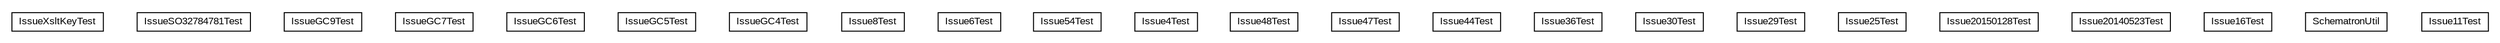 #!/usr/local/bin/dot
#
# Class diagram 
# Generated by UMLGraph version 5.1 (http://www.umlgraph.org/)
#

digraph G {
	edge [fontname="arial",fontsize=10,labelfontname="arial",labelfontsize=10];
	node [fontname="arial",fontsize=10,shape=plaintext];
	nodesep=0.25;
	ranksep=0.5;
	// com.helger.schematron.supplementary.IssueXsltKeyTest
	c482 [label=<<table title="com.helger.schematron.supplementary.IssueXsltKeyTest" border="0" cellborder="1" cellspacing="0" cellpadding="2" port="p" href="./IssueXsltKeyTest.html">
		<tr><td><table border="0" cellspacing="0" cellpadding="1">
<tr><td align="center" balign="center"> IssueXsltKeyTest </td></tr>
		</table></td></tr>
		</table>>, fontname="arial", fontcolor="black", fontsize=10.0];
	// com.helger.schematron.supplementary.IssueSO32784781Test
	c483 [label=<<table title="com.helger.schematron.supplementary.IssueSO32784781Test" border="0" cellborder="1" cellspacing="0" cellpadding="2" port="p" href="./IssueSO32784781Test.html">
		<tr><td><table border="0" cellspacing="0" cellpadding="1">
<tr><td align="center" balign="center"> IssueSO32784781Test </td></tr>
		</table></td></tr>
		</table>>, fontname="arial", fontcolor="black", fontsize=10.0];
	// com.helger.schematron.supplementary.IssueGC9Test
	c484 [label=<<table title="com.helger.schematron.supplementary.IssueGC9Test" border="0" cellborder="1" cellspacing="0" cellpadding="2" port="p" href="./IssueGC9Test.html">
		<tr><td><table border="0" cellspacing="0" cellpadding="1">
<tr><td align="center" balign="center"> IssueGC9Test </td></tr>
		</table></td></tr>
		</table>>, fontname="arial", fontcolor="black", fontsize=10.0];
	// com.helger.schematron.supplementary.IssueGC7Test
	c485 [label=<<table title="com.helger.schematron.supplementary.IssueGC7Test" border="0" cellborder="1" cellspacing="0" cellpadding="2" port="p" href="./IssueGC7Test.html">
		<tr><td><table border="0" cellspacing="0" cellpadding="1">
<tr><td align="center" balign="center"> IssueGC7Test </td></tr>
		</table></td></tr>
		</table>>, fontname="arial", fontcolor="black", fontsize=10.0];
	// com.helger.schematron.supplementary.IssueGC6Test
	c486 [label=<<table title="com.helger.schematron.supplementary.IssueGC6Test" border="0" cellborder="1" cellspacing="0" cellpadding="2" port="p" href="./IssueGC6Test.html">
		<tr><td><table border="0" cellspacing="0" cellpadding="1">
<tr><td align="center" balign="center"> IssueGC6Test </td></tr>
		</table></td></tr>
		</table>>, fontname="arial", fontcolor="black", fontsize=10.0];
	// com.helger.schematron.supplementary.IssueGC5Test
	c487 [label=<<table title="com.helger.schematron.supplementary.IssueGC5Test" border="0" cellborder="1" cellspacing="0" cellpadding="2" port="p" href="./IssueGC5Test.html">
		<tr><td><table border="0" cellspacing="0" cellpadding="1">
<tr><td align="center" balign="center"> IssueGC5Test </td></tr>
		</table></td></tr>
		</table>>, fontname="arial", fontcolor="black", fontsize=10.0];
	// com.helger.schematron.supplementary.IssueGC4Test
	c488 [label=<<table title="com.helger.schematron.supplementary.IssueGC4Test" border="0" cellborder="1" cellspacing="0" cellpadding="2" port="p" href="./IssueGC4Test.html">
		<tr><td><table border="0" cellspacing="0" cellpadding="1">
<tr><td align="center" balign="center"> IssueGC4Test </td></tr>
		</table></td></tr>
		</table>>, fontname="arial", fontcolor="black", fontsize=10.0];
	// com.helger.schematron.supplementary.Issue8Test
	c489 [label=<<table title="com.helger.schematron.supplementary.Issue8Test" border="0" cellborder="1" cellspacing="0" cellpadding="2" port="p" href="./Issue8Test.html">
		<tr><td><table border="0" cellspacing="0" cellpadding="1">
<tr><td align="center" balign="center"> Issue8Test </td></tr>
		</table></td></tr>
		</table>>, fontname="arial", fontcolor="black", fontsize=10.0];
	// com.helger.schematron.supplementary.Issue6Test
	c490 [label=<<table title="com.helger.schematron.supplementary.Issue6Test" border="0" cellborder="1" cellspacing="0" cellpadding="2" port="p" href="./Issue6Test.html">
		<tr><td><table border="0" cellspacing="0" cellpadding="1">
<tr><td align="center" balign="center"> Issue6Test </td></tr>
		</table></td></tr>
		</table>>, fontname="arial", fontcolor="black", fontsize=10.0];
	// com.helger.schematron.supplementary.Issue54Test
	c491 [label=<<table title="com.helger.schematron.supplementary.Issue54Test" border="0" cellborder="1" cellspacing="0" cellpadding="2" port="p" href="./Issue54Test.html">
		<tr><td><table border="0" cellspacing="0" cellpadding="1">
<tr><td align="center" balign="center"> Issue54Test </td></tr>
		</table></td></tr>
		</table>>, fontname="arial", fontcolor="black", fontsize=10.0];
	// com.helger.schematron.supplementary.Issue4Test
	c492 [label=<<table title="com.helger.schematron.supplementary.Issue4Test" border="0" cellborder="1" cellspacing="0" cellpadding="2" port="p" href="./Issue4Test.html">
		<tr><td><table border="0" cellspacing="0" cellpadding="1">
<tr><td align="center" balign="center"> Issue4Test </td></tr>
		</table></td></tr>
		</table>>, fontname="arial", fontcolor="black", fontsize=10.0];
	// com.helger.schematron.supplementary.Issue48Test
	c493 [label=<<table title="com.helger.schematron.supplementary.Issue48Test" border="0" cellborder="1" cellspacing="0" cellpadding="2" port="p" href="./Issue48Test.html">
		<tr><td><table border="0" cellspacing="0" cellpadding="1">
<tr><td align="center" balign="center"> Issue48Test </td></tr>
		</table></td></tr>
		</table>>, fontname="arial", fontcolor="black", fontsize=10.0];
	// com.helger.schematron.supplementary.Issue47Test
	c494 [label=<<table title="com.helger.schematron.supplementary.Issue47Test" border="0" cellborder="1" cellspacing="0" cellpadding="2" port="p" href="./Issue47Test.html">
		<tr><td><table border="0" cellspacing="0" cellpadding="1">
<tr><td align="center" balign="center"> Issue47Test </td></tr>
		</table></td></tr>
		</table>>, fontname="arial", fontcolor="black", fontsize=10.0];
	// com.helger.schematron.supplementary.Issue44Test
	c495 [label=<<table title="com.helger.schematron.supplementary.Issue44Test" border="0" cellborder="1" cellspacing="0" cellpadding="2" port="p" href="./Issue44Test.html">
		<tr><td><table border="0" cellspacing="0" cellpadding="1">
<tr><td align="center" balign="center"> Issue44Test </td></tr>
		</table></td></tr>
		</table>>, fontname="arial", fontcolor="black", fontsize=10.0];
	// com.helger.schematron.supplementary.Issue36Test
	c496 [label=<<table title="com.helger.schematron.supplementary.Issue36Test" border="0" cellborder="1" cellspacing="0" cellpadding="2" port="p" href="./Issue36Test.html">
		<tr><td><table border="0" cellspacing="0" cellpadding="1">
<tr><td align="center" balign="center"> Issue36Test </td></tr>
		</table></td></tr>
		</table>>, fontname="arial", fontcolor="black", fontsize=10.0];
	// com.helger.schematron.supplementary.Issue30Test
	c497 [label=<<table title="com.helger.schematron.supplementary.Issue30Test" border="0" cellborder="1" cellspacing="0" cellpadding="2" port="p" href="./Issue30Test.html">
		<tr><td><table border="0" cellspacing="0" cellpadding="1">
<tr><td align="center" balign="center"> Issue30Test </td></tr>
		</table></td></tr>
		</table>>, fontname="arial", fontcolor="black", fontsize=10.0];
	// com.helger.schematron.supplementary.Issue29Test
	c498 [label=<<table title="com.helger.schematron.supplementary.Issue29Test" border="0" cellborder="1" cellspacing="0" cellpadding="2" port="p" href="./Issue29Test.html">
		<tr><td><table border="0" cellspacing="0" cellpadding="1">
<tr><td align="center" balign="center"> Issue29Test </td></tr>
		</table></td></tr>
		</table>>, fontname="arial", fontcolor="black", fontsize=10.0];
	// com.helger.schematron.supplementary.Issue25Test
	c499 [label=<<table title="com.helger.schematron.supplementary.Issue25Test" border="0" cellborder="1" cellspacing="0" cellpadding="2" port="p" href="./Issue25Test.html">
		<tr><td><table border="0" cellspacing="0" cellpadding="1">
<tr><td align="center" balign="center"> Issue25Test </td></tr>
		</table></td></tr>
		</table>>, fontname="arial", fontcolor="black", fontsize=10.0];
	// com.helger.schematron.supplementary.Issue20150128Test
	c500 [label=<<table title="com.helger.schematron.supplementary.Issue20150128Test" border="0" cellborder="1" cellspacing="0" cellpadding="2" port="p" href="./Issue20150128Test.html">
		<tr><td><table border="0" cellspacing="0" cellpadding="1">
<tr><td align="center" balign="center"> Issue20150128Test </td></tr>
		</table></td></tr>
		</table>>, fontname="arial", fontcolor="black", fontsize=10.0];
	// com.helger.schematron.supplementary.Issue20140523Test
	c501 [label=<<table title="com.helger.schematron.supplementary.Issue20140523Test" border="0" cellborder="1" cellspacing="0" cellpadding="2" port="p" href="./Issue20140523Test.html">
		<tr><td><table border="0" cellspacing="0" cellpadding="1">
<tr><td align="center" balign="center"> Issue20140523Test </td></tr>
		</table></td></tr>
		</table>>, fontname="arial", fontcolor="black", fontsize=10.0];
	// com.helger.schematron.supplementary.Issue16Test
	c502 [label=<<table title="com.helger.schematron.supplementary.Issue16Test" border="0" cellborder="1" cellspacing="0" cellpadding="2" port="p" href="./Issue16Test.html">
		<tr><td><table border="0" cellspacing="0" cellpadding="1">
<tr><td align="center" balign="center"> Issue16Test </td></tr>
		</table></td></tr>
		</table>>, fontname="arial", fontcolor="black", fontsize=10.0];
	// com.helger.schematron.supplementary.Issue16Test.SchematronUtil
	c503 [label=<<table title="com.helger.schematron.supplementary.Issue16Test.SchematronUtil" border="0" cellborder="1" cellspacing="0" cellpadding="2" port="p" href="./Issue16Test.SchematronUtil.html">
		<tr><td><table border="0" cellspacing="0" cellpadding="1">
<tr><td align="center" balign="center"> SchematronUtil </td></tr>
		</table></td></tr>
		</table>>, fontname="arial", fontcolor="black", fontsize=10.0];
	// com.helger.schematron.supplementary.Issue11Test
	c504 [label=<<table title="com.helger.schematron.supplementary.Issue11Test" border="0" cellborder="1" cellspacing="0" cellpadding="2" port="p" href="./Issue11Test.html">
		<tr><td><table border="0" cellspacing="0" cellpadding="1">
<tr><td align="center" balign="center"> Issue11Test </td></tr>
		</table></td></tr>
		</table>>, fontname="arial", fontcolor="black", fontsize=10.0];
}

